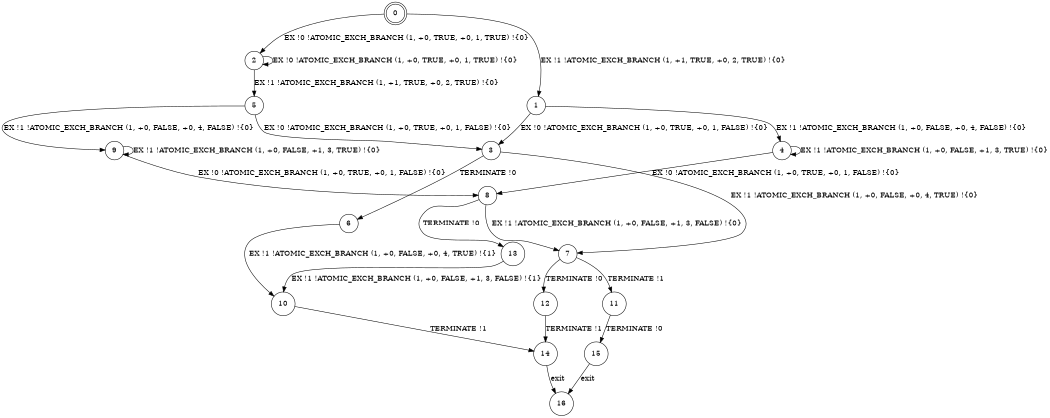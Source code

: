 digraph BCG {
size = "7, 10.5";
center = TRUE;
node [shape = circle];
0 [peripheries = 2];
0 -> 1 [label = "EX !1 !ATOMIC_EXCH_BRANCH (1, +1, TRUE, +0, 2, TRUE) !{0}"];
0 -> 2 [label = "EX !0 !ATOMIC_EXCH_BRANCH (1, +0, TRUE, +0, 1, TRUE) !{0}"];
1 -> 3 [label = "EX !0 !ATOMIC_EXCH_BRANCH (1, +0, TRUE, +0, 1, FALSE) !{0}"];
1 -> 4 [label = "EX !1 !ATOMIC_EXCH_BRANCH (1, +0, FALSE, +0, 4, FALSE) !{0}"];
2 -> 5 [label = "EX !1 !ATOMIC_EXCH_BRANCH (1, +1, TRUE, +0, 2, TRUE) !{0}"];
2 -> 2 [label = "EX !0 !ATOMIC_EXCH_BRANCH (1, +0, TRUE, +0, 1, TRUE) !{0}"];
3 -> 6 [label = "TERMINATE !0"];
3 -> 7 [label = "EX !1 !ATOMIC_EXCH_BRANCH (1, +0, FALSE, +0, 4, TRUE) !{0}"];
4 -> 8 [label = "EX !0 !ATOMIC_EXCH_BRANCH (1, +0, TRUE, +0, 1, FALSE) !{0}"];
4 -> 4 [label = "EX !1 !ATOMIC_EXCH_BRANCH (1, +0, FALSE, +1, 3, TRUE) !{0}"];
5 -> 9 [label = "EX !1 !ATOMIC_EXCH_BRANCH (1, +0, FALSE, +0, 4, FALSE) !{0}"];
5 -> 3 [label = "EX !0 !ATOMIC_EXCH_BRANCH (1, +0, TRUE, +0, 1, FALSE) !{0}"];
6 -> 10 [label = "EX !1 !ATOMIC_EXCH_BRANCH (1, +0, FALSE, +0, 4, TRUE) !{1}"];
7 -> 11 [label = "TERMINATE !1"];
7 -> 12 [label = "TERMINATE !0"];
8 -> 13 [label = "TERMINATE !0"];
8 -> 7 [label = "EX !1 !ATOMIC_EXCH_BRANCH (1, +0, FALSE, +1, 3, FALSE) !{0}"];
9 -> 9 [label = "EX !1 !ATOMIC_EXCH_BRANCH (1, +0, FALSE, +1, 3, TRUE) !{0}"];
9 -> 8 [label = "EX !0 !ATOMIC_EXCH_BRANCH (1, +0, TRUE, +0, 1, FALSE) !{0}"];
10 -> 14 [label = "TERMINATE !1"];
11 -> 15 [label = "TERMINATE !0"];
12 -> 14 [label = "TERMINATE !1"];
13 -> 10 [label = "EX !1 !ATOMIC_EXCH_BRANCH (1, +0, FALSE, +1, 3, FALSE) !{1}"];
14 -> 16 [label = "exit"];
15 -> 16 [label = "exit"];
}

